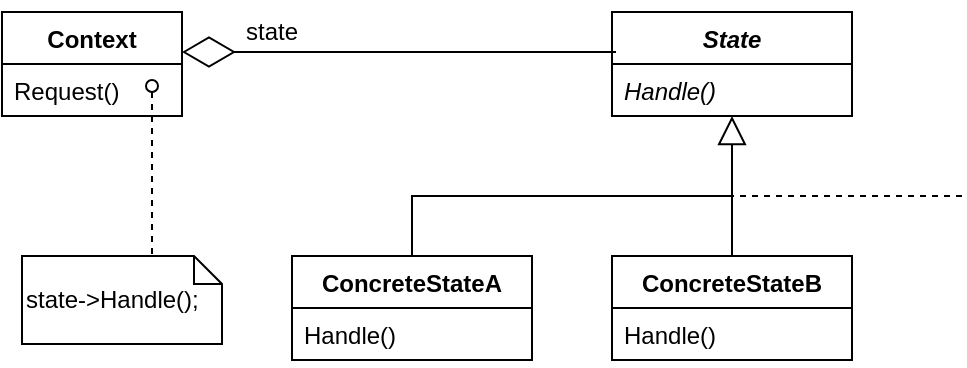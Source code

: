 <mxfile version="12.0.0" type="device" pages="1"><diagram id="bxR4yLjX8zE9Ck2vVnwT" name="Page-1"><mxGraphModel dx="1347" dy="774" grid="1" gridSize="10" guides="1" tooltips="1" connect="1" arrows="1" fold="1" page="1" pageScale="1" pageWidth="1654" pageHeight="1169" math="0" shadow="0"><root><mxCell id="0"/><mxCell id="1" parent="0"/><mxCell id="P4_tjuF_Fyv9hzRBsq0e-1" value="Context" style="swimlane;fontStyle=1;align=center;verticalAlign=top;childLayout=stackLayout;horizontal=1;startSize=26;horizontalStack=0;resizeParent=1;resizeParentMax=0;resizeLast=0;collapsible=1;marginBottom=0;" vertex="1" parent="1"><mxGeometry x="270" y="350" width="90" height="52" as="geometry"/></mxCell><mxCell id="P4_tjuF_Fyv9hzRBsq0e-2" value="Request()" style="text;strokeColor=none;fillColor=none;align=left;verticalAlign=top;spacingLeft=4;spacingRight=4;overflow=hidden;rotatable=0;points=[[0,0.5],[1,0.5]];portConstraint=eastwest;" vertex="1" parent="P4_tjuF_Fyv9hzRBsq0e-1"><mxGeometry y="26" width="90" height="26" as="geometry"/></mxCell><mxCell id="P4_tjuF_Fyv9hzRBsq0e-3" value="State" style="swimlane;fontStyle=3;align=center;verticalAlign=top;childLayout=stackLayout;horizontal=1;startSize=26;horizontalStack=0;resizeParent=1;resizeParentMax=0;resizeLast=0;collapsible=1;marginBottom=0;" vertex="1" parent="1"><mxGeometry x="575" y="350" width="120" height="52" as="geometry"/></mxCell><mxCell id="P4_tjuF_Fyv9hzRBsq0e-4" value="Handle()" style="text;strokeColor=none;fillColor=none;align=left;verticalAlign=top;spacingLeft=4;spacingRight=4;overflow=hidden;rotatable=0;points=[[0,0.5],[1,0.5]];portConstraint=eastwest;fontStyle=2" vertex="1" parent="P4_tjuF_Fyv9hzRBsq0e-3"><mxGeometry y="26" width="120" height="26" as="geometry"/></mxCell><mxCell id="P4_tjuF_Fyv9hzRBsq0e-5" style="rounded=0;orthogonalLoop=1;jettySize=auto;html=1;exitX=0.5;exitY=0;exitDx=0;exitDy=0;endArrow=none;endFill=0;strokeColor=#000000;" edge="1" parent="1" source="P4_tjuF_Fyv9hzRBsq0e-6"><mxGeometry relative="1" as="geometry"><mxPoint x="635" y="442" as="targetPoint"/><Array as="points"><mxPoint x="475" y="442"/></Array></mxGeometry></mxCell><mxCell id="P4_tjuF_Fyv9hzRBsq0e-6" value="ConcreteStateA" style="swimlane;fontStyle=1;align=center;verticalAlign=top;childLayout=stackLayout;horizontal=1;startSize=26;horizontalStack=0;resizeParent=1;resizeParentMax=0;resizeLast=0;collapsible=1;marginBottom=0;" vertex="1" parent="1"><mxGeometry x="415" y="472" width="120" height="52" as="geometry"/></mxCell><mxCell id="P4_tjuF_Fyv9hzRBsq0e-7" value="Handle()" style="text;strokeColor=none;fillColor=none;align=left;verticalAlign=top;spacingLeft=4;spacingRight=4;overflow=hidden;rotatable=0;points=[[0,0.5],[1,0.5]];portConstraint=eastwest;" vertex="1" parent="P4_tjuF_Fyv9hzRBsq0e-6"><mxGeometry y="26" width="120" height="26" as="geometry"/></mxCell><mxCell id="P4_tjuF_Fyv9hzRBsq0e-8" value="ConcreteStateB" style="swimlane;fontStyle=1;align=center;verticalAlign=top;childLayout=stackLayout;horizontal=1;startSize=26;horizontalStack=0;resizeParent=1;resizeParentMax=0;resizeLast=0;collapsible=1;marginBottom=0;" vertex="1" parent="1"><mxGeometry x="575" y="472" width="120" height="52" as="geometry"/></mxCell><mxCell id="P4_tjuF_Fyv9hzRBsq0e-9" value="Handle()" style="text;strokeColor=none;fillColor=none;align=left;verticalAlign=top;spacingLeft=4;spacingRight=4;overflow=hidden;rotatable=0;points=[[0,0.5],[1,0.5]];portConstraint=eastwest;" vertex="1" parent="P4_tjuF_Fyv9hzRBsq0e-8"><mxGeometry y="26" width="120" height="26" as="geometry"/></mxCell><mxCell id="P4_tjuF_Fyv9hzRBsq0e-10" style="edgeStyle=none;rounded=0;orthogonalLoop=1;jettySize=auto;html=1;endArrow=none;endFill=0;strokeColor=#000000;dashed=1;" edge="1" parent="1"><mxGeometry relative="1" as="geometry"><mxPoint x="635" y="442" as="targetPoint"/><Array as="points"/><mxPoint x="750" y="442" as="sourcePoint"/></mxGeometry></mxCell><mxCell id="P4_tjuF_Fyv9hzRBsq0e-14" value="" style="endArrow=block;endFill=0;endSize=12;html=1;exitX=0.5;exitY=0;exitDx=0;exitDy=0;" edge="1" parent="1" source="P4_tjuF_Fyv9hzRBsq0e-8" target="P4_tjuF_Fyv9hzRBsq0e-4"><mxGeometry width="160" relative="1" as="geometry"><mxPoint x="735" y="432" as="sourcePoint"/><mxPoint x="656" y="407" as="targetPoint"/></mxGeometry></mxCell><mxCell id="P4_tjuF_Fyv9hzRBsq0e-16" value="" style="endArrow=diamondThin;endFill=0;endSize=24;html=1;" edge="1" parent="1"><mxGeometry width="160" relative="1" as="geometry"><mxPoint x="577" y="370" as="sourcePoint"/><mxPoint x="360" y="370" as="targetPoint"/></mxGeometry></mxCell><mxCell id="P4_tjuF_Fyv9hzRBsq0e-17" value="state" style="text;html=1;resizable=0;points=[];autosize=1;align=left;verticalAlign=top;spacingTop=-4;" vertex="1" parent="1"><mxGeometry x="390" y="350" width="40" height="20" as="geometry"/></mxCell><mxCell id="P4_tjuF_Fyv9hzRBsq0e-18" value="" style="endArrow=none;dashed=1;endFill=0;endSize=12;html=1;startArrow=oval;startFill=0;entryX=0.65;entryY=0.409;entryDx=0;entryDy=0;entryPerimeter=0;" edge="1" parent="1"><mxGeometry width="160" relative="1" as="geometry"><mxPoint x="345" y="387" as="sourcePoint"/><mxPoint x="345" y="474.996" as="targetPoint"/></mxGeometry></mxCell><mxCell id="P4_tjuF_Fyv9hzRBsq0e-19" value="&lt;br&gt;state-&amp;gt;Handle();" style="shape=note;whiteSpace=wrap;html=1;size=14;verticalAlign=top;align=left;spacingTop=-6;" vertex="1" parent="1"><mxGeometry x="280" y="472" width="100" height="44" as="geometry"/></mxCell></root></mxGraphModel></diagram></mxfile>